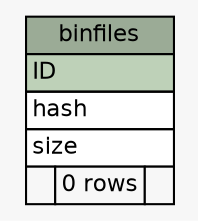 // dot 2.38.0 on Windows 8.1 6.3
// SchemaSpy rev 590
digraph "binfiles" {
  graph [
    rankdir="RL"
    bgcolor="#f7f7f7"
    nodesep="0.18"
    ranksep="0.46"
    fontname="Helvetica"
    fontsize="11"
  ];
  node [
    fontname="Helvetica"
    fontsize="11"
    shape="plaintext"
  ];
  edge [
    arrowsize="0.8"
  ];
  "binfiles" [
    label=<
    <TABLE BORDER="0" CELLBORDER="1" CELLSPACING="0" BGCOLOR="#ffffff">
      <TR><TD COLSPAN="3" BGCOLOR="#9bab96" ALIGN="CENTER">binfiles</TD></TR>
      <TR><TD PORT="ID" COLSPAN="3" BGCOLOR="#bed1b8" ALIGN="LEFT">ID</TD></TR>
      <TR><TD PORT="hash" COLSPAN="3" ALIGN="LEFT">hash</TD></TR>
      <TR><TD PORT="size" COLSPAN="3" ALIGN="LEFT">size</TD></TR>
      <TR><TD ALIGN="LEFT" BGCOLOR="#f7f7f7">  </TD><TD ALIGN="RIGHT" BGCOLOR="#f7f7f7">0 rows</TD><TD ALIGN="RIGHT" BGCOLOR="#f7f7f7">  </TD></TR>
    </TABLE>>
    URL="tables/binfiles.html"
    tooltip="binfiles"
  ];
}
